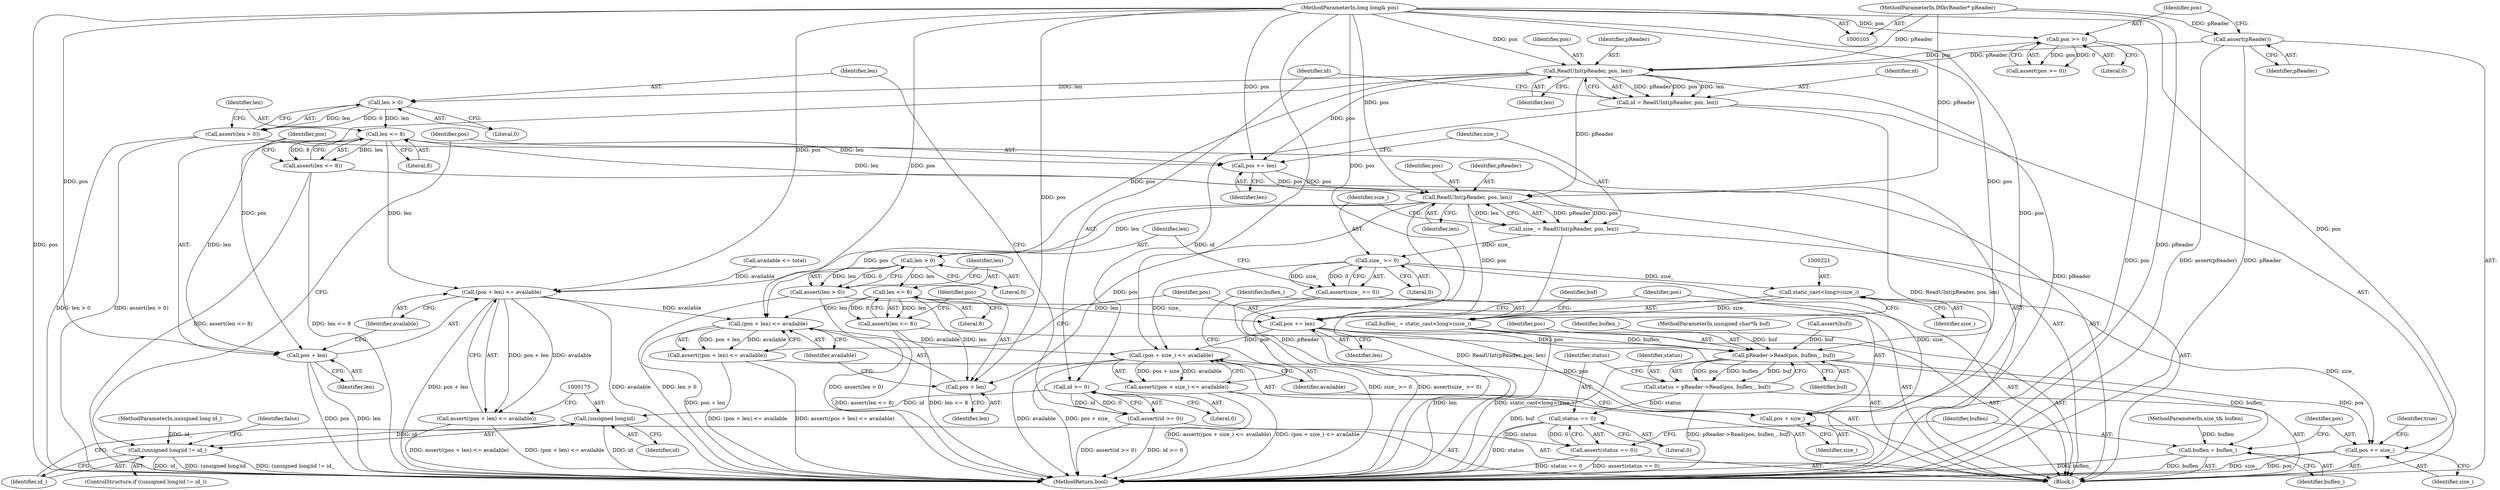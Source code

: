 digraph "1_Android_04839626ed859623901ebd3a5fd483982186b59d_161@pointer" {
"1000150" [label="(Call,ReadUInt(pReader, pos, len))"];
"1000112" [label="(Call,assert(pReader))"];
"1000106" [label="(MethodParameterIn,IMkvReader* pReader)"];
"1000115" [label="(Call,pos >= 0)"];
"1000107" [label="(MethodParameterIn,long long& pos)"];
"1000148" [label="(Call,id = ReadUInt(pReader, pos, len))"];
"1000155" [label="(Call,id >= 0)"];
"1000154" [label="(Call,assert(id >= 0))"];
"1000174" [label="(Call,(unsigned long)id)"];
"1000173" [label="(Call,(unsigned long)id != id_)"];
"1000159" [label="(Call,len > 0)"];
"1000158" [label="(Call,assert(len > 0))"];
"1000163" [label="(Call,len <= 8)"];
"1000162" [label="(Call,assert(len <= 8))"];
"1000167" [label="(Call,(pos + len) <= available)"];
"1000166" [label="(Call,assert((pos + len) <= available))"];
"1000203" [label="(Call,(pos + len) <= available)"];
"1000202" [label="(Call,assert((pos + len) <= available))"];
"1000212" [label="(Call,(pos + size_) <= available)"];
"1000211" [label="(Call,assert((pos + size_) <= available))"];
"1000168" [label="(Call,pos + len)"];
"1000180" [label="(Call,pos += len)"];
"1000186" [label="(Call,ReadUInt(pReader, pos, len))"];
"1000184" [label="(Call,size_ = ReadUInt(pReader, pos, len))"];
"1000191" [label="(Call,size_ >= 0)"];
"1000190" [label="(Call,assert(size_ >= 0))"];
"1000213" [label="(Call,pos + size_)"];
"1000220" [label="(Call,static_cast<long>(size_))"];
"1000218" [label="(Call,buflen_ = static_cast<long>(size_))"];
"1000228" [label="(Call,pReader->Read(pos, buflen_, buf))"];
"1000226" [label="(Call,status = pReader->Read(pos, buflen_, buf))"];
"1000233" [label="(Call,status == 0)"];
"1000232" [label="(Call,assert(status == 0))"];
"1000236" [label="(Call,buflen = buflen_)"];
"1000239" [label="(Call,pos += size_)"];
"1000195" [label="(Call,len > 0)"];
"1000194" [label="(Call,assert(len > 0))"];
"1000199" [label="(Call,len <= 8)"];
"1000198" [label="(Call,assert(len <= 8))"];
"1000204" [label="(Call,pos + len)"];
"1000208" [label="(Call,pos += len)"];
"1000177" [label="(Identifier,id_)"];
"1000241" [label="(Identifier,size_)"];
"1000243" [label="(Identifier,true)"];
"1000112" [label="(Call,assert(pReader))"];
"1000231" [label="(Identifier,buf)"];
"1000229" [label="(Identifier,pos)"];
"1000114" [label="(Call,assert(pos >= 0))"];
"1000170" [label="(Identifier,len)"];
"1000200" [label="(Identifier,len)"];
"1000222" [label="(Identifier,size_)"];
"1000152" [label="(Identifier,pos)"];
"1000207" [label="(Identifier,available)"];
"1000108" [label="(MethodParameterIn,unsigned long id_)"];
"1000225" [label="(Identifier,buf)"];
"1000210" [label="(Identifier,len)"];
"1000171" [label="(Identifier,available)"];
"1000199" [label="(Call,len <= 8)"];
"1000212" [label="(Call,(pos + size_) <= available)"];
"1000137" [label="(Call,available <= total)"];
"1000149" [label="(Identifier,id)"];
"1000188" [label="(Identifier,pos)"];
"1000157" [label="(Literal,0)"];
"1000228" [label="(Call,pReader->Read(pos, buflen_, buf))"];
"1000161" [label="(Literal,0)"];
"1000234" [label="(Identifier,status)"];
"1000219" [label="(Identifier,buflen_)"];
"1000176" [label="(Identifier,id)"];
"1000230" [label="(Identifier,buflen_)"];
"1000195" [label="(Call,len > 0)"];
"1000116" [label="(Identifier,pos)"];
"1000179" [label="(Identifier,false)"];
"1000227" [label="(Identifier,status)"];
"1000180" [label="(Call,pos += len)"];
"1000173" [label="(Call,(unsigned long)id != id_)"];
"1000107" [label="(MethodParameterIn,long long& pos)"];
"1000205" [label="(Identifier,pos)"];
"1000203" [label="(Call,(pos + len) <= available)"];
"1000226" [label="(Call,status = pReader->Read(pos, buflen_, buf))"];
"1000244" [label="(MethodReturn,bool)"];
"1000190" [label="(Call,assert(size_ >= 0))"];
"1000162" [label="(Call,assert(len <= 8))"];
"1000202" [label="(Call,assert((pos + len) <= available))"];
"1000216" [label="(Identifier,available)"];
"1000184" [label="(Call,size_ = ReadUInt(pReader, pos, len))"];
"1000238" [label="(Identifier,buflen_)"];
"1000117" [label="(Literal,0)"];
"1000172" [label="(ControlStructure,if ((unsigned long)id != id_))"];
"1000191" [label="(Call,size_ >= 0)"];
"1000106" [label="(MethodParameterIn,IMkvReader* pReader)"];
"1000232" [label="(Call,assert(status == 0))"];
"1000174" [label="(Call,(unsigned long)id)"];
"1000148" [label="(Call,id = ReadUInt(pReader, pos, len))"];
"1000233" [label="(Call,status == 0)"];
"1000192" [label="(Identifier,size_)"];
"1000213" [label="(Call,pos + size_)"];
"1000158" [label="(Call,assert(len > 0))"];
"1000198" [label="(Call,assert(len <= 8))"];
"1000208" [label="(Call,pos += len)"];
"1000154" [label="(Call,assert(id >= 0))"];
"1000186" [label="(Call,ReadUInt(pReader, pos, len))"];
"1000109" [label="(MethodParameterIn,unsigned char*& buf)"];
"1000193" [label="(Literal,0)"];
"1000110" [label="(MethodParameterIn,size_t& buflen)"];
"1000215" [label="(Identifier,size_)"];
"1000167" [label="(Call,(pos + len) <= available)"];
"1000153" [label="(Identifier,len)"];
"1000185" [label="(Identifier,size_)"];
"1000155" [label="(Call,id >= 0)"];
"1000204" [label="(Call,pos + len)"];
"1000220" [label="(Call,static_cast<long>(size_))"];
"1000201" [label="(Literal,8)"];
"1000239" [label="(Call,pos += size_)"];
"1000189" [label="(Identifier,len)"];
"1000168" [label="(Call,pos + len)"];
"1000182" [label="(Identifier,len)"];
"1000165" [label="(Literal,8)"];
"1000197" [label="(Literal,0)"];
"1000164" [label="(Identifier,len)"];
"1000237" [label="(Identifier,buflen)"];
"1000169" [label="(Identifier,pos)"];
"1000113" [label="(Identifier,pReader)"];
"1000235" [label="(Literal,0)"];
"1000194" [label="(Call,assert(len > 0))"];
"1000166" [label="(Call,assert((pos + len) <= available))"];
"1000214" [label="(Identifier,pos)"];
"1000218" [label="(Call,buflen_ = static_cast<long>(size_))"];
"1000111" [label="(Block,)"];
"1000206" [label="(Identifier,len)"];
"1000160" [label="(Identifier,len)"];
"1000187" [label="(Identifier,pReader)"];
"1000224" [label="(Call,assert(buf))"];
"1000209" [label="(Identifier,pos)"];
"1000151" [label="(Identifier,pReader)"];
"1000181" [label="(Identifier,pos)"];
"1000150" [label="(Call,ReadUInt(pReader, pos, len))"];
"1000236" [label="(Call,buflen = buflen_)"];
"1000115" [label="(Call,pos >= 0)"];
"1000240" [label="(Identifier,pos)"];
"1000156" [label="(Identifier,id)"];
"1000196" [label="(Identifier,len)"];
"1000159" [label="(Call,len > 0)"];
"1000211" [label="(Call,assert((pos + size_) <= available))"];
"1000163" [label="(Call,len <= 8)"];
"1000150" -> "1000148"  [label="AST: "];
"1000150" -> "1000153"  [label="CFG: "];
"1000151" -> "1000150"  [label="AST: "];
"1000152" -> "1000150"  [label="AST: "];
"1000153" -> "1000150"  [label="AST: "];
"1000148" -> "1000150"  [label="CFG: "];
"1000150" -> "1000244"  [label="DDG: pReader"];
"1000150" -> "1000148"  [label="DDG: pReader"];
"1000150" -> "1000148"  [label="DDG: pos"];
"1000150" -> "1000148"  [label="DDG: len"];
"1000112" -> "1000150"  [label="DDG: pReader"];
"1000106" -> "1000150"  [label="DDG: pReader"];
"1000115" -> "1000150"  [label="DDG: pos"];
"1000107" -> "1000150"  [label="DDG: pos"];
"1000150" -> "1000159"  [label="DDG: len"];
"1000150" -> "1000167"  [label="DDG: pos"];
"1000150" -> "1000168"  [label="DDG: pos"];
"1000150" -> "1000180"  [label="DDG: pos"];
"1000150" -> "1000186"  [label="DDG: pReader"];
"1000112" -> "1000111"  [label="AST: "];
"1000112" -> "1000113"  [label="CFG: "];
"1000113" -> "1000112"  [label="AST: "];
"1000116" -> "1000112"  [label="CFG: "];
"1000112" -> "1000244"  [label="DDG: assert(pReader)"];
"1000112" -> "1000244"  [label="DDG: pReader"];
"1000106" -> "1000112"  [label="DDG: pReader"];
"1000106" -> "1000105"  [label="AST: "];
"1000106" -> "1000244"  [label="DDG: pReader"];
"1000106" -> "1000186"  [label="DDG: pReader"];
"1000115" -> "1000114"  [label="AST: "];
"1000115" -> "1000117"  [label="CFG: "];
"1000116" -> "1000115"  [label="AST: "];
"1000117" -> "1000115"  [label="AST: "];
"1000114" -> "1000115"  [label="CFG: "];
"1000115" -> "1000244"  [label="DDG: pos"];
"1000115" -> "1000114"  [label="DDG: pos"];
"1000115" -> "1000114"  [label="DDG: 0"];
"1000107" -> "1000115"  [label="DDG: pos"];
"1000107" -> "1000105"  [label="AST: "];
"1000107" -> "1000244"  [label="DDG: pos"];
"1000107" -> "1000167"  [label="DDG: pos"];
"1000107" -> "1000168"  [label="DDG: pos"];
"1000107" -> "1000180"  [label="DDG: pos"];
"1000107" -> "1000186"  [label="DDG: pos"];
"1000107" -> "1000203"  [label="DDG: pos"];
"1000107" -> "1000204"  [label="DDG: pos"];
"1000107" -> "1000208"  [label="DDG: pos"];
"1000107" -> "1000212"  [label="DDG: pos"];
"1000107" -> "1000213"  [label="DDG: pos"];
"1000107" -> "1000228"  [label="DDG: pos"];
"1000107" -> "1000239"  [label="DDG: pos"];
"1000148" -> "1000111"  [label="AST: "];
"1000149" -> "1000148"  [label="AST: "];
"1000156" -> "1000148"  [label="CFG: "];
"1000148" -> "1000244"  [label="DDG: ReadUInt(pReader, pos, len)"];
"1000148" -> "1000155"  [label="DDG: id"];
"1000155" -> "1000154"  [label="AST: "];
"1000155" -> "1000157"  [label="CFG: "];
"1000156" -> "1000155"  [label="AST: "];
"1000157" -> "1000155"  [label="AST: "];
"1000154" -> "1000155"  [label="CFG: "];
"1000155" -> "1000154"  [label="DDG: id"];
"1000155" -> "1000154"  [label="DDG: 0"];
"1000155" -> "1000174"  [label="DDG: id"];
"1000154" -> "1000111"  [label="AST: "];
"1000160" -> "1000154"  [label="CFG: "];
"1000154" -> "1000244"  [label="DDG: id >= 0"];
"1000154" -> "1000244"  [label="DDG: assert(id >= 0)"];
"1000174" -> "1000173"  [label="AST: "];
"1000174" -> "1000176"  [label="CFG: "];
"1000175" -> "1000174"  [label="AST: "];
"1000176" -> "1000174"  [label="AST: "];
"1000177" -> "1000174"  [label="CFG: "];
"1000174" -> "1000244"  [label="DDG: id"];
"1000174" -> "1000173"  [label="DDG: id"];
"1000173" -> "1000172"  [label="AST: "];
"1000173" -> "1000177"  [label="CFG: "];
"1000177" -> "1000173"  [label="AST: "];
"1000179" -> "1000173"  [label="CFG: "];
"1000181" -> "1000173"  [label="CFG: "];
"1000173" -> "1000244"  [label="DDG: (unsigned long)id != id_"];
"1000173" -> "1000244"  [label="DDG: id_"];
"1000173" -> "1000244"  [label="DDG: (unsigned long)id"];
"1000108" -> "1000173"  [label="DDG: id_"];
"1000159" -> "1000158"  [label="AST: "];
"1000159" -> "1000161"  [label="CFG: "];
"1000160" -> "1000159"  [label="AST: "];
"1000161" -> "1000159"  [label="AST: "];
"1000158" -> "1000159"  [label="CFG: "];
"1000159" -> "1000158"  [label="DDG: len"];
"1000159" -> "1000158"  [label="DDG: 0"];
"1000159" -> "1000163"  [label="DDG: len"];
"1000158" -> "1000111"  [label="AST: "];
"1000164" -> "1000158"  [label="CFG: "];
"1000158" -> "1000244"  [label="DDG: len > 0"];
"1000158" -> "1000244"  [label="DDG: assert(len > 0)"];
"1000163" -> "1000162"  [label="AST: "];
"1000163" -> "1000165"  [label="CFG: "];
"1000164" -> "1000163"  [label="AST: "];
"1000165" -> "1000163"  [label="AST: "];
"1000162" -> "1000163"  [label="CFG: "];
"1000163" -> "1000162"  [label="DDG: len"];
"1000163" -> "1000162"  [label="DDG: 8"];
"1000163" -> "1000167"  [label="DDG: len"];
"1000163" -> "1000168"  [label="DDG: len"];
"1000163" -> "1000180"  [label="DDG: len"];
"1000163" -> "1000186"  [label="DDG: len"];
"1000162" -> "1000111"  [label="AST: "];
"1000169" -> "1000162"  [label="CFG: "];
"1000162" -> "1000244"  [label="DDG: len <= 8"];
"1000162" -> "1000244"  [label="DDG: assert(len <= 8)"];
"1000167" -> "1000166"  [label="AST: "];
"1000167" -> "1000171"  [label="CFG: "];
"1000168" -> "1000167"  [label="AST: "];
"1000171" -> "1000167"  [label="AST: "];
"1000166" -> "1000167"  [label="CFG: "];
"1000167" -> "1000244"  [label="DDG: pos + len"];
"1000167" -> "1000244"  [label="DDG: available"];
"1000167" -> "1000166"  [label="DDG: pos + len"];
"1000167" -> "1000166"  [label="DDG: available"];
"1000137" -> "1000167"  [label="DDG: available"];
"1000167" -> "1000203"  [label="DDG: available"];
"1000166" -> "1000111"  [label="AST: "];
"1000175" -> "1000166"  [label="CFG: "];
"1000166" -> "1000244"  [label="DDG: assert((pos + len) <= available)"];
"1000166" -> "1000244"  [label="DDG: (pos + len) <= available"];
"1000203" -> "1000202"  [label="AST: "];
"1000203" -> "1000207"  [label="CFG: "];
"1000204" -> "1000203"  [label="AST: "];
"1000207" -> "1000203"  [label="AST: "];
"1000202" -> "1000203"  [label="CFG: "];
"1000203" -> "1000244"  [label="DDG: pos + len"];
"1000203" -> "1000202"  [label="DDG: pos + len"];
"1000203" -> "1000202"  [label="DDG: available"];
"1000186" -> "1000203"  [label="DDG: pos"];
"1000199" -> "1000203"  [label="DDG: len"];
"1000203" -> "1000212"  [label="DDG: available"];
"1000202" -> "1000111"  [label="AST: "];
"1000209" -> "1000202"  [label="CFG: "];
"1000202" -> "1000244"  [label="DDG: (pos + len) <= available"];
"1000202" -> "1000244"  [label="DDG: assert((pos + len) <= available)"];
"1000212" -> "1000211"  [label="AST: "];
"1000212" -> "1000216"  [label="CFG: "];
"1000213" -> "1000212"  [label="AST: "];
"1000216" -> "1000212"  [label="AST: "];
"1000211" -> "1000212"  [label="CFG: "];
"1000212" -> "1000244"  [label="DDG: available"];
"1000212" -> "1000244"  [label="DDG: pos + size_"];
"1000212" -> "1000211"  [label="DDG: pos + size_"];
"1000212" -> "1000211"  [label="DDG: available"];
"1000208" -> "1000212"  [label="DDG: pos"];
"1000191" -> "1000212"  [label="DDG: size_"];
"1000211" -> "1000111"  [label="AST: "];
"1000219" -> "1000211"  [label="CFG: "];
"1000211" -> "1000244"  [label="DDG: (pos + size_) <= available"];
"1000211" -> "1000244"  [label="DDG: assert((pos + size_) <= available)"];
"1000168" -> "1000170"  [label="CFG: "];
"1000169" -> "1000168"  [label="AST: "];
"1000170" -> "1000168"  [label="AST: "];
"1000171" -> "1000168"  [label="CFG: "];
"1000168" -> "1000244"  [label="DDG: pos"];
"1000168" -> "1000244"  [label="DDG: len"];
"1000180" -> "1000111"  [label="AST: "];
"1000180" -> "1000182"  [label="CFG: "];
"1000181" -> "1000180"  [label="AST: "];
"1000182" -> "1000180"  [label="AST: "];
"1000185" -> "1000180"  [label="CFG: "];
"1000180" -> "1000186"  [label="DDG: pos"];
"1000186" -> "1000184"  [label="AST: "];
"1000186" -> "1000189"  [label="CFG: "];
"1000187" -> "1000186"  [label="AST: "];
"1000188" -> "1000186"  [label="AST: "];
"1000189" -> "1000186"  [label="AST: "];
"1000184" -> "1000186"  [label="CFG: "];
"1000186" -> "1000244"  [label="DDG: pReader"];
"1000186" -> "1000184"  [label="DDG: pReader"];
"1000186" -> "1000184"  [label="DDG: pos"];
"1000186" -> "1000184"  [label="DDG: len"];
"1000186" -> "1000195"  [label="DDG: len"];
"1000186" -> "1000204"  [label="DDG: pos"];
"1000186" -> "1000208"  [label="DDG: pos"];
"1000184" -> "1000111"  [label="AST: "];
"1000185" -> "1000184"  [label="AST: "];
"1000192" -> "1000184"  [label="CFG: "];
"1000184" -> "1000244"  [label="DDG: ReadUInt(pReader, pos, len)"];
"1000184" -> "1000191"  [label="DDG: size_"];
"1000191" -> "1000190"  [label="AST: "];
"1000191" -> "1000193"  [label="CFG: "];
"1000192" -> "1000191"  [label="AST: "];
"1000193" -> "1000191"  [label="AST: "];
"1000190" -> "1000191"  [label="CFG: "];
"1000191" -> "1000190"  [label="DDG: size_"];
"1000191" -> "1000190"  [label="DDG: 0"];
"1000191" -> "1000213"  [label="DDG: size_"];
"1000191" -> "1000220"  [label="DDG: size_"];
"1000190" -> "1000111"  [label="AST: "];
"1000196" -> "1000190"  [label="CFG: "];
"1000190" -> "1000244"  [label="DDG: assert(size_ >= 0)"];
"1000190" -> "1000244"  [label="DDG: size_ >= 0"];
"1000213" -> "1000215"  [label="CFG: "];
"1000214" -> "1000213"  [label="AST: "];
"1000215" -> "1000213"  [label="AST: "];
"1000216" -> "1000213"  [label="CFG: "];
"1000208" -> "1000213"  [label="DDG: pos"];
"1000220" -> "1000218"  [label="AST: "];
"1000220" -> "1000222"  [label="CFG: "];
"1000221" -> "1000220"  [label="AST: "];
"1000222" -> "1000220"  [label="AST: "];
"1000218" -> "1000220"  [label="CFG: "];
"1000220" -> "1000218"  [label="DDG: size_"];
"1000220" -> "1000239"  [label="DDG: size_"];
"1000218" -> "1000111"  [label="AST: "];
"1000219" -> "1000218"  [label="AST: "];
"1000225" -> "1000218"  [label="CFG: "];
"1000218" -> "1000244"  [label="DDG: static_cast<long>(size_)"];
"1000218" -> "1000228"  [label="DDG: buflen_"];
"1000228" -> "1000226"  [label="AST: "];
"1000228" -> "1000231"  [label="CFG: "];
"1000229" -> "1000228"  [label="AST: "];
"1000230" -> "1000228"  [label="AST: "];
"1000231" -> "1000228"  [label="AST: "];
"1000226" -> "1000228"  [label="CFG: "];
"1000228" -> "1000244"  [label="DDG: buf"];
"1000228" -> "1000226"  [label="DDG: pos"];
"1000228" -> "1000226"  [label="DDG: buflen_"];
"1000228" -> "1000226"  [label="DDG: buf"];
"1000208" -> "1000228"  [label="DDG: pos"];
"1000224" -> "1000228"  [label="DDG: buf"];
"1000109" -> "1000228"  [label="DDG: buf"];
"1000228" -> "1000236"  [label="DDG: buflen_"];
"1000228" -> "1000239"  [label="DDG: pos"];
"1000226" -> "1000111"  [label="AST: "];
"1000227" -> "1000226"  [label="AST: "];
"1000234" -> "1000226"  [label="CFG: "];
"1000226" -> "1000244"  [label="DDG: pReader->Read(pos, buflen_, buf)"];
"1000226" -> "1000233"  [label="DDG: status"];
"1000233" -> "1000232"  [label="AST: "];
"1000233" -> "1000235"  [label="CFG: "];
"1000234" -> "1000233"  [label="AST: "];
"1000235" -> "1000233"  [label="AST: "];
"1000232" -> "1000233"  [label="CFG: "];
"1000233" -> "1000244"  [label="DDG: status"];
"1000233" -> "1000232"  [label="DDG: status"];
"1000233" -> "1000232"  [label="DDG: 0"];
"1000232" -> "1000111"  [label="AST: "];
"1000237" -> "1000232"  [label="CFG: "];
"1000232" -> "1000244"  [label="DDG: status == 0"];
"1000232" -> "1000244"  [label="DDG: assert(status == 0)"];
"1000236" -> "1000111"  [label="AST: "];
"1000236" -> "1000238"  [label="CFG: "];
"1000237" -> "1000236"  [label="AST: "];
"1000238" -> "1000236"  [label="AST: "];
"1000240" -> "1000236"  [label="CFG: "];
"1000236" -> "1000244"  [label="DDG: buflen"];
"1000236" -> "1000244"  [label="DDG: buflen_"];
"1000110" -> "1000236"  [label="DDG: buflen"];
"1000239" -> "1000111"  [label="AST: "];
"1000239" -> "1000241"  [label="CFG: "];
"1000240" -> "1000239"  [label="AST: "];
"1000241" -> "1000239"  [label="AST: "];
"1000243" -> "1000239"  [label="CFG: "];
"1000239" -> "1000244"  [label="DDG: pos"];
"1000239" -> "1000244"  [label="DDG: size_"];
"1000195" -> "1000194"  [label="AST: "];
"1000195" -> "1000197"  [label="CFG: "];
"1000196" -> "1000195"  [label="AST: "];
"1000197" -> "1000195"  [label="AST: "];
"1000194" -> "1000195"  [label="CFG: "];
"1000195" -> "1000194"  [label="DDG: len"];
"1000195" -> "1000194"  [label="DDG: 0"];
"1000195" -> "1000199"  [label="DDG: len"];
"1000194" -> "1000111"  [label="AST: "];
"1000200" -> "1000194"  [label="CFG: "];
"1000194" -> "1000244"  [label="DDG: assert(len > 0)"];
"1000194" -> "1000244"  [label="DDG: len > 0"];
"1000199" -> "1000198"  [label="AST: "];
"1000199" -> "1000201"  [label="CFG: "];
"1000200" -> "1000199"  [label="AST: "];
"1000201" -> "1000199"  [label="AST: "];
"1000198" -> "1000199"  [label="CFG: "];
"1000199" -> "1000198"  [label="DDG: len"];
"1000199" -> "1000198"  [label="DDG: 8"];
"1000199" -> "1000204"  [label="DDG: len"];
"1000199" -> "1000208"  [label="DDG: len"];
"1000198" -> "1000111"  [label="AST: "];
"1000205" -> "1000198"  [label="CFG: "];
"1000198" -> "1000244"  [label="DDG: len <= 8"];
"1000198" -> "1000244"  [label="DDG: assert(len <= 8)"];
"1000204" -> "1000206"  [label="CFG: "];
"1000205" -> "1000204"  [label="AST: "];
"1000206" -> "1000204"  [label="AST: "];
"1000207" -> "1000204"  [label="CFG: "];
"1000208" -> "1000111"  [label="AST: "];
"1000208" -> "1000210"  [label="CFG: "];
"1000209" -> "1000208"  [label="AST: "];
"1000210" -> "1000208"  [label="AST: "];
"1000214" -> "1000208"  [label="CFG: "];
"1000208" -> "1000244"  [label="DDG: len"];
}

